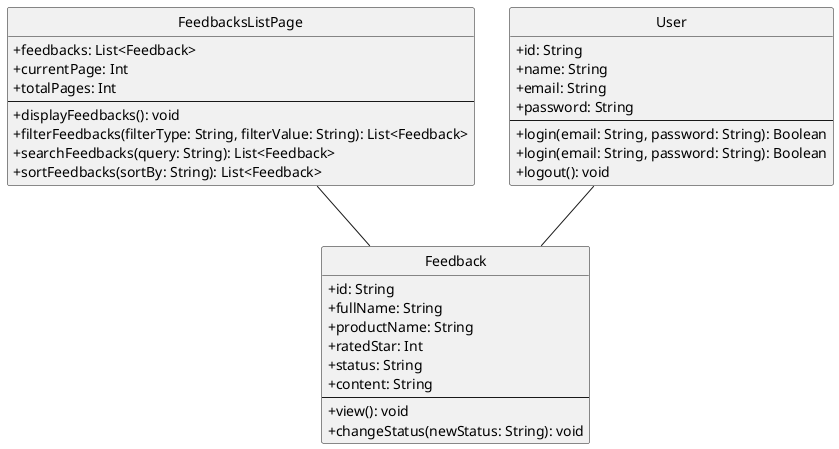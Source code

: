@startuml

hide stereotype
hide circle
skinparam classAttributeIconSize 0

class Feedback {
  +id: String
  +fullName: String
  +productName: String
  +ratedStar: Int
  +status: String
  +content: String
  --
  +view(): void
  +changeStatus(newStatus: String): void
}

class FeedbacksListPage {
  +feedbacks: List<Feedback>
  +currentPage: Int
  +totalPages: Int
  --
  +displayFeedbacks(): void
  +filterFeedbacks(filterType: String, filterValue: String): List<Feedback>
  +searchFeedbacks(query: String): List<Feedback>
  +sortFeedbacks(sortBy: String): List<Feedback>
}

class User {
  +id: String
  +name: String
  +email: String
  +password: String
  --
  +login(email: String, password: String): Boolean
  +login(email: String, password: String): Boolean
  +logout(): void
}


FeedbacksListPage -- Feedback 
User -- Feedback 

@enduml
